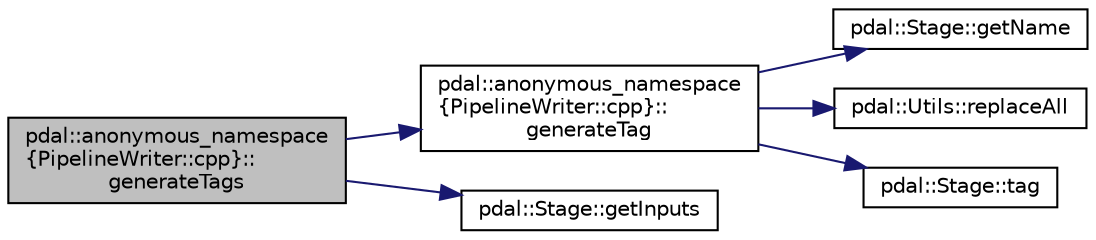 digraph "pdal::anonymous_namespace{PipelineWriter::cpp}::generateTags"
{
  edge [fontname="Helvetica",fontsize="10",labelfontname="Helvetica",labelfontsize="10"];
  node [fontname="Helvetica",fontsize="10",shape=record];
  rankdir="LR";
  Node1 [label="pdal::anonymous_namespace\l\{PipelineWriter::cpp\}::\lgenerateTags",height=0.2,width=0.4,color="black", fillcolor="grey75", style="filled", fontcolor="black"];
  Node1 -> Node2 [color="midnightblue",fontsize="10",style="solid",fontname="Helvetica"];
  Node2 [label="pdal::anonymous_namespace\l\{PipelineWriter::cpp\}::\lgenerateTag",height=0.2,width=0.4,color="black", fillcolor="white", style="filled",URL="$namespacepdal_1_1anonymous__namespace_02PipelineWriter_8cpp_03.html#a95a67bf93357994331e1aebb2b24ab53"];
  Node2 -> Node3 [color="midnightblue",fontsize="10",style="solid",fontname="Helvetica"];
  Node3 [label="pdal::Stage::getName",height=0.2,width=0.4,color="black", fillcolor="white", style="filled",URL="$classpdal_1_1Stage.html#a6c81d6fbbac17ebe4cd63806916cc750"];
  Node2 -> Node4 [color="midnightblue",fontsize="10",style="solid",fontname="Helvetica"];
  Node4 [label="pdal::Utils::replaceAll",height=0.2,width=0.4,color="black", fillcolor="white", style="filled",URL="$namespacepdal_1_1Utils.html#aee933a3f2afb351283582a3a50319fca"];
  Node2 -> Node5 [color="midnightblue",fontsize="10",style="solid",fontname="Helvetica"];
  Node5 [label="pdal::Stage::tag",height=0.2,width=0.4,color="black", fillcolor="white", style="filled",URL="$classpdal_1_1Stage.html#a613c8e943622340c46806e8a6feefc13"];
  Node1 -> Node6 [color="midnightblue",fontsize="10",style="solid",fontname="Helvetica"];
  Node6 [label="pdal::Stage::getInputs",height=0.2,width=0.4,color="black", fillcolor="white", style="filled",URL="$classpdal_1_1Stage.html#ae5e297f007d2b4cb380e7f34a6b472cd"];
}
